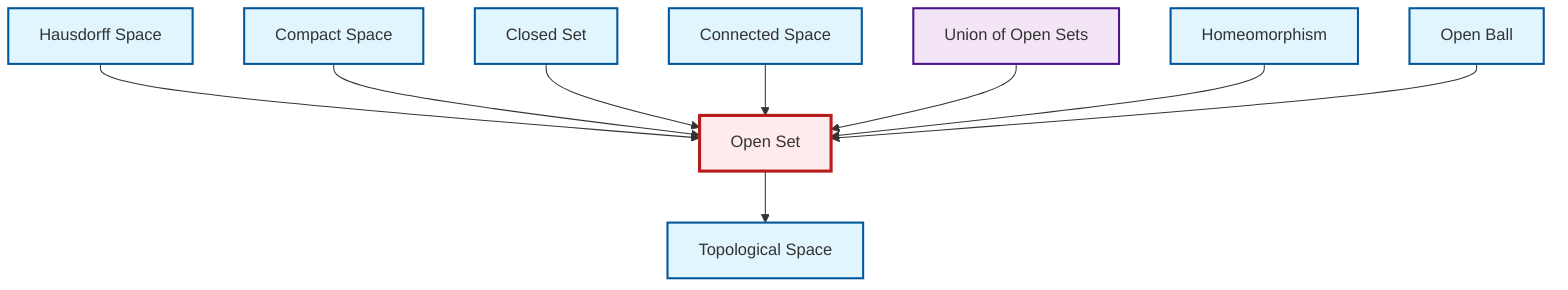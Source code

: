 graph TD
    classDef definition fill:#e1f5fe,stroke:#01579b,stroke-width:2px
    classDef theorem fill:#f3e5f5,stroke:#4a148c,stroke-width:2px
    classDef axiom fill:#fff3e0,stroke:#e65100,stroke-width:2px
    classDef example fill:#e8f5e9,stroke:#1b5e20,stroke-width:2px
    classDef current fill:#ffebee,stroke:#b71c1c,stroke-width:3px
    def-hausdorff["Hausdorff Space"]:::definition
    def-homeomorphism["Homeomorphism"]:::definition
    def-topological-space["Topological Space"]:::definition
    def-connected["Connected Space"]:::definition
    thm-union-open-sets["Union of Open Sets"]:::theorem
    def-compact["Compact Space"]:::definition
    def-closed-set["Closed Set"]:::definition
    def-open-ball["Open Ball"]:::definition
    def-open-set["Open Set"]:::definition
    def-hausdorff --> def-open-set
    def-compact --> def-open-set
    def-closed-set --> def-open-set
    def-connected --> def-open-set
    thm-union-open-sets --> def-open-set
    def-homeomorphism --> def-open-set
    def-open-set --> def-topological-space
    def-open-ball --> def-open-set
    class def-open-set current